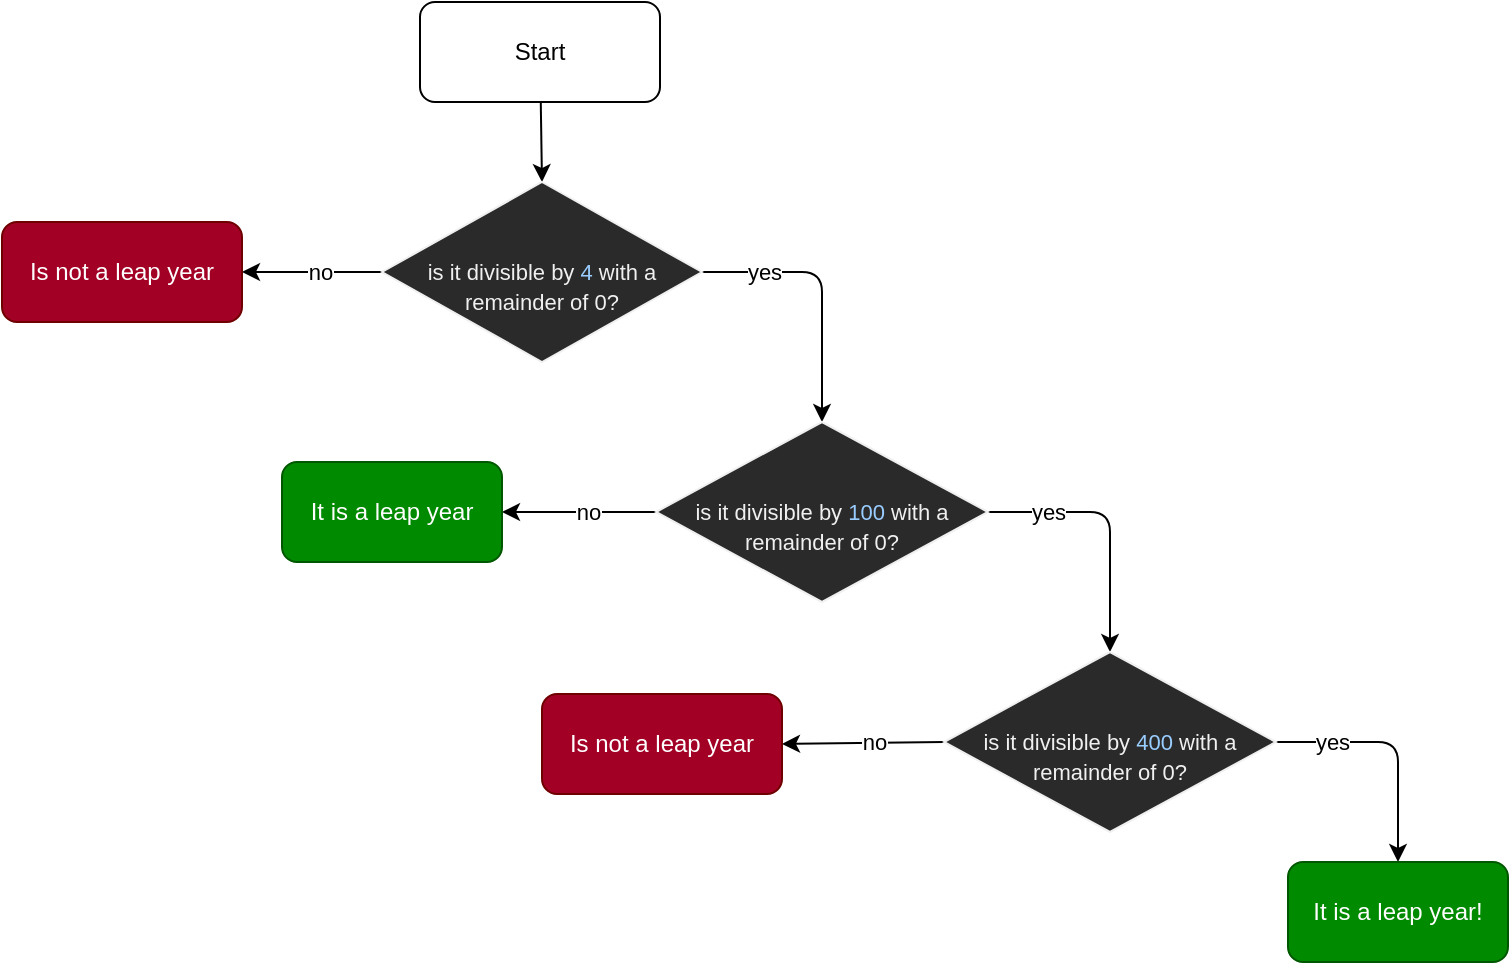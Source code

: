 <mxfile>
    <diagram id="rbO9rdHaXTO3n_hH_8Gt" name="Page-1">
        <mxGraphModel dx="1395" dy="346" grid="1" gridSize="10" guides="0" tooltips="1" connect="1" arrows="1" fold="1" page="1" pageScale="1" pageWidth="827" pageHeight="1169" math="0" shadow="0">
            <root>
                <mxCell id="0"/>
                <mxCell id="1" parent="0"/>
                <mxCell id="4" value="" style="edgeStyle=none;html=1;entryX=0.5;entryY=0;entryDx=0;entryDy=0;" edge="1" parent="1" source="2" target="3">
                    <mxGeometry relative="1" as="geometry"/>
                </mxCell>
                <mxCell id="2" value="Start" style="rounded=1;whiteSpace=wrap;html=1;" vertex="1" parent="1">
                    <mxGeometry x="199" y="40" width="120" height="50" as="geometry"/>
                </mxCell>
                <mxCell id="7" value="yes" style="edgeStyle=none;html=1;exitX=1;exitY=0.5;exitDx=0;exitDy=0;entryX=0.5;entryY=0;entryDx=0;entryDy=0;" edge="1" parent="1" source="3" target="33">
                    <mxGeometry x="-0.556" relative="1" as="geometry">
                        <mxPoint x="400" y="240" as="targetPoint"/>
                        <Array as="points">
                            <mxPoint x="370" y="175"/>
                            <mxPoint x="400" y="175"/>
                        </Array>
                        <mxPoint x="1" as="offset"/>
                    </mxGeometry>
                </mxCell>
                <mxCell id="8" value="no" style="edgeStyle=none;html=1;exitX=0;exitY=0.5;exitDx=0;exitDy=0;entryX=1;entryY=0.5;entryDx=0;entryDy=0;" edge="1" parent="1" source="3" target="10">
                    <mxGeometry x="-0.143" relative="1" as="geometry">
                        <mxPoint x="350" y="225" as="targetPoint"/>
                        <mxPoint x="-1" as="offset"/>
                    </mxGeometry>
                </mxCell>
                <mxCell id="3" value="&lt;font style=&quot;font-size: 11px&quot;&gt;&lt;br&gt;is it divisible by &lt;font color=&quot;#99ccff&quot;&gt;4&lt;/font&gt; with a remainder of 0?&lt;/font&gt;" style="rhombus;whiteSpace=wrap;html=1;fontFamily=Helvetica;fontSize=12;fontColor=rgb(240, 240, 240);align=center;strokeColor=rgb(240, 240, 240);fillColor=rgb(42, 42, 42);" vertex="1" parent="1">
                    <mxGeometry x="180" y="130" width="160" height="90" as="geometry"/>
                </mxCell>
                <mxCell id="10" value="Is not a leap year" style="rounded=1;whiteSpace=wrap;html=1;fontFamily=Helvetica;fontSize=12;fontColor=#ffffff;align=center;strokeColor=#6F0000;fillColor=#a20025;" vertex="1" parent="1">
                    <mxGeometry x="-10" y="150" width="120" height="50" as="geometry"/>
                </mxCell>
                <mxCell id="31" value="yes" style="edgeStyle=none;html=1;exitX=1;exitY=0.5;exitDx=0;exitDy=0;entryX=0.5;entryY=0;entryDx=0;entryDy=0;" edge="1" parent="1" source="33" target="40">
                    <mxGeometry x="-0.556" relative="1" as="geometry">
                        <mxPoint x="544" y="365" as="targetPoint"/>
                        <Array as="points">
                            <mxPoint x="544" y="295"/>
                        </Array>
                        <mxPoint x="1" as="offset"/>
                    </mxGeometry>
                </mxCell>
                <mxCell id="32" value="no" style="edgeStyle=none;html=1;exitX=0;exitY=0.5;exitDx=0;exitDy=0;entryX=1;entryY=0.5;entryDx=0;entryDy=0;" edge="1" parent="1" source="33" target="34">
                    <mxGeometry x="-0.143" relative="1" as="geometry">
                        <mxPoint x="254" y="295" as="targetPoint"/>
                        <mxPoint x="-1" as="offset"/>
                    </mxGeometry>
                </mxCell>
                <mxCell id="33" value="&lt;font style=&quot;font-size: 11px&quot;&gt;&lt;br&gt;is it divisible by &lt;font color=&quot;#99ccff&quot;&gt;100&lt;/font&gt; with a remainder of 0?&lt;/font&gt;" style="rhombus;whiteSpace=wrap;html=1;fontFamily=Helvetica;fontSize=12;fontColor=rgb(240, 240, 240);align=center;strokeColor=rgb(240, 240, 240);fillColor=rgb(42, 42, 42);" vertex="1" parent="1">
                    <mxGeometry x="317" y="250" width="166" height="90" as="geometry"/>
                </mxCell>
                <mxCell id="34" value="It is a leap year" style="rounded=1;whiteSpace=wrap;html=1;fontFamily=Helvetica;fontSize=12;fontColor=#ffffff;align=center;strokeColor=#005700;fillColor=#008a00;" vertex="1" parent="1">
                    <mxGeometry x="130" y="270" width="110" height="50" as="geometry"/>
                </mxCell>
                <mxCell id="35" value="yes" style="edgeStyle=none;html=1;exitX=1;exitY=0.5;exitDx=0;exitDy=0;entryX=0.5;entryY=0;entryDx=0;entryDy=0;" edge="1" parent="1" source="40" target="38">
                    <mxGeometry x="-0.556" relative="1" as="geometry">
                        <mxPoint x="688" y="475" as="targetPoint"/>
                        <Array as="points">
                            <mxPoint x="658" y="410"/>
                            <mxPoint x="688" y="410"/>
                        </Array>
                        <mxPoint x="1" as="offset"/>
                        <mxPoint x="619" y="410" as="sourcePoint"/>
                    </mxGeometry>
                </mxCell>
                <mxCell id="36" value="no" style="edgeStyle=none;html=1;exitX=0;exitY=0.5;exitDx=0;exitDy=0;entryX=1;entryY=0.5;entryDx=0;entryDy=0;" edge="1" parent="1" source="40" target="39">
                    <mxGeometry x="-0.143" relative="1" as="geometry">
                        <mxPoint x="384" y="410" as="targetPoint"/>
                        <mxPoint x="-1" as="offset"/>
                        <mxPoint x="469" y="410" as="sourcePoint"/>
                    </mxGeometry>
                </mxCell>
                <mxCell id="38" value="It is a leap year!" style="rounded=1;whiteSpace=wrap;html=1;fontFamily=Helvetica;fontSize=12;fontColor=#ffffff;align=center;strokeColor=#005700;fillColor=#008a00;" vertex="1" parent="1">
                    <mxGeometry x="633" y="470" width="110" height="50" as="geometry"/>
                </mxCell>
                <mxCell id="39" value="Is not a leap year" style="rounded=1;whiteSpace=wrap;html=1;fontFamily=Helvetica;fontSize=12;fontColor=#ffffff;align=center;strokeColor=#6F0000;fillColor=#a20025;" vertex="1" parent="1">
                    <mxGeometry x="260" y="386" width="120" height="50" as="geometry"/>
                </mxCell>
                <mxCell id="40" value="&lt;font style=&quot;font-size: 11px&quot;&gt;&lt;br&gt;is it divisible by &lt;font color=&quot;#99ccff&quot;&gt;400&lt;/font&gt; with a remainder of 0?&lt;/font&gt;" style="rhombus;whiteSpace=wrap;html=1;fontFamily=Helvetica;fontSize=12;fontColor=rgb(240, 240, 240);align=center;strokeColor=rgb(240, 240, 240);fillColor=rgb(42, 42, 42);" vertex="1" parent="1">
                    <mxGeometry x="461" y="365" width="166" height="90" as="geometry"/>
                </mxCell>
            </root>
        </mxGraphModel>
    </diagram>
</mxfile>